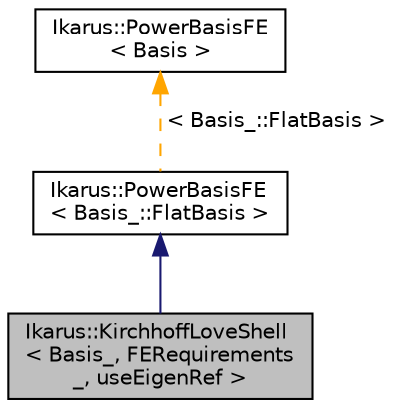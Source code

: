 digraph "Ikarus::KirchhoffLoveShell&lt; Basis_, FERequirements_, useEigenRef &gt;"
{
 // LATEX_PDF_SIZE
  edge [fontname="Helvetica",fontsize="10",labelfontname="Helvetica",labelfontsize="10"];
  node [fontname="Helvetica",fontsize="10",shape=record];
  Node1 [label="Ikarus::KirchhoffLoveShell\l\< Basis_, FERequirements\l_, useEigenRef \>",height=0.2,width=0.4,color="black", fillcolor="grey75", style="filled", fontcolor="black",tooltip="Kirchhoff-Love shell finite element class."];
  Node2 -> Node1 [dir="back",color="midnightblue",fontsize="10",style="solid"];
  Node2 [label="Ikarus::PowerBasisFE\l\< Basis_::FlatBasis \>",height=0.2,width=0.4,color="black", fillcolor="white", style="filled",URL="$d4/d10/a01197.html",tooltip=" "];
  Node3 -> Node2 [dir="back",color="orange",fontsize="10",style="dashed",label=" \< Basis_::FlatBasis \>" ];
  Node3 [label="Ikarus::PowerBasisFE\l\< Basis \>",height=0.2,width=0.4,color="black", fillcolor="white", style="filled",URL="$d4/d10/a01197.html",tooltip="PowerBasisFE class for working with a power basis in FlatInterLeaved elements."];
}
